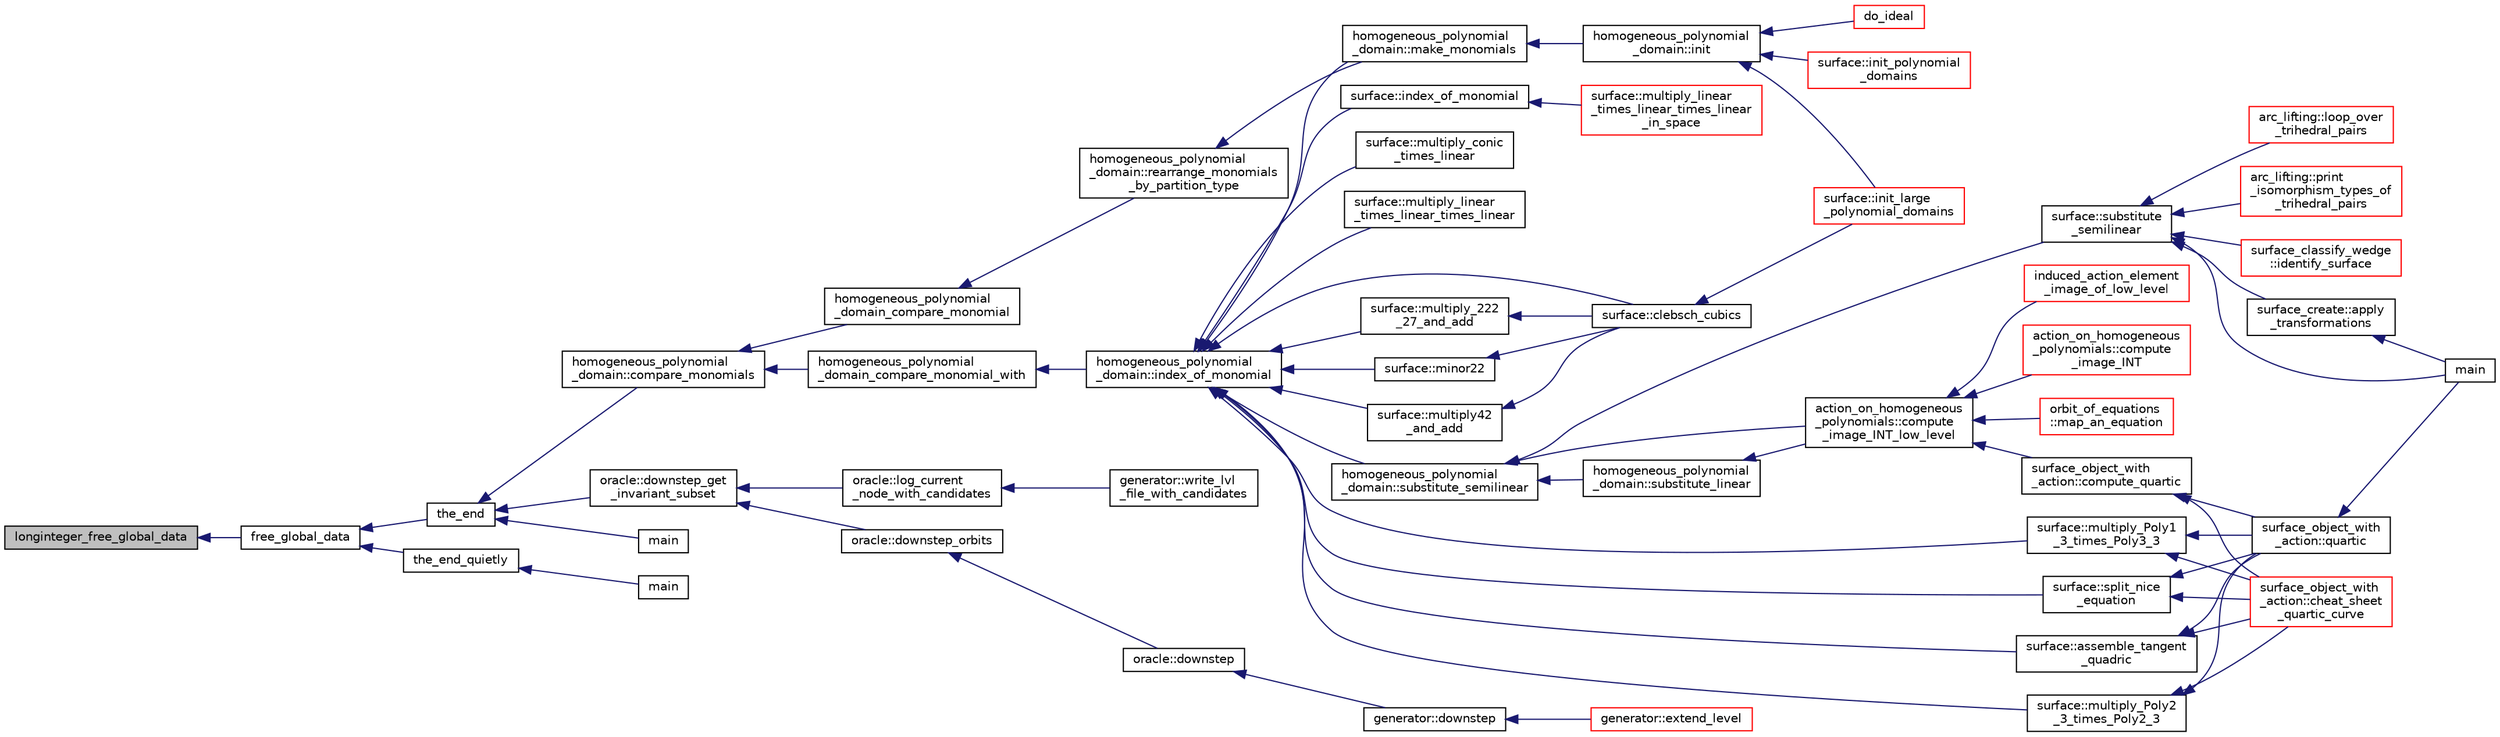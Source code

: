 digraph "longinteger_free_global_data"
{
  edge [fontname="Helvetica",fontsize="10",labelfontname="Helvetica",labelfontsize="10"];
  node [fontname="Helvetica",fontsize="10",shape=record];
  rankdir="LR";
  Node20 [label="longinteger_free_global_data",height=0.2,width=0.4,color="black", fillcolor="grey75", style="filled", fontcolor="black"];
  Node20 -> Node21 [dir="back",color="midnightblue",fontsize="10",style="solid",fontname="Helvetica"];
  Node21 [label="free_global_data",height=0.2,width=0.4,color="black", fillcolor="white", style="filled",URL="$d3/dfb/discreta__global_8_c.html#a6bd9eb050090f8cf1e92db88a459cc28"];
  Node21 -> Node22 [dir="back",color="midnightblue",fontsize="10",style="solid",fontname="Helvetica"];
  Node22 [label="the_end",height=0.2,width=0.4,color="black", fillcolor="white", style="filled",URL="$d3/dfb/discreta__global_8_c.html#a3ebbd3ccb665a9f78deaa7408577b60c"];
  Node22 -> Node23 [dir="back",color="midnightblue",fontsize="10",style="solid",fontname="Helvetica"];
  Node23 [label="main",height=0.2,width=0.4,color="black", fillcolor="white", style="filled",URL="$d2/d11/codes_8h.html#a217dbf8b442f20279ea00b898af96f52"];
  Node22 -> Node24 [dir="back",color="midnightblue",fontsize="10",style="solid",fontname="Helvetica"];
  Node24 [label="homogeneous_polynomial\l_domain::compare_monomials",height=0.2,width=0.4,color="black", fillcolor="white", style="filled",URL="$d2/da7/classhomogeneous__polynomial__domain.html#a05c5959cb62502954c9cf93a85b8c019"];
  Node24 -> Node25 [dir="back",color="midnightblue",fontsize="10",style="solid",fontname="Helvetica"];
  Node25 [label="homogeneous_polynomial\l_domain_compare_monomial_with",height=0.2,width=0.4,color="black", fillcolor="white", style="filled",URL="$dd/db5/homogeneous__polynomial__domain_8_c.html#a0a0f8d40815145e0aceceabebad8d63d"];
  Node25 -> Node26 [dir="back",color="midnightblue",fontsize="10",style="solid",fontname="Helvetica"];
  Node26 [label="homogeneous_polynomial\l_domain::index_of_monomial",height=0.2,width=0.4,color="black", fillcolor="white", style="filled",URL="$d2/da7/classhomogeneous__polynomial__domain.html#a3fad3fb2b940014fcfece1cebfbfa3ae"];
  Node26 -> Node27 [dir="back",color="midnightblue",fontsize="10",style="solid",fontname="Helvetica"];
  Node27 [label="homogeneous_polynomial\l_domain::make_monomials",height=0.2,width=0.4,color="black", fillcolor="white", style="filled",URL="$d2/da7/classhomogeneous__polynomial__domain.html#a467ad10c570859dbcf637a43993ceb57"];
  Node27 -> Node28 [dir="back",color="midnightblue",fontsize="10",style="solid",fontname="Helvetica"];
  Node28 [label="homogeneous_polynomial\l_domain::init",height=0.2,width=0.4,color="black", fillcolor="white", style="filled",URL="$d2/da7/classhomogeneous__polynomial__domain.html#ad7d4e08b895afb895147322732228d3a"];
  Node28 -> Node29 [dir="back",color="midnightblue",fontsize="10",style="solid",fontname="Helvetica"];
  Node29 [label="do_ideal",height=0.2,width=0.4,color="red", fillcolor="white", style="filled",URL="$d4/d67/geometry_8h.html#a719f98ff45a1f8cbe0ff10a1954f0893"];
  Node28 -> Node31 [dir="back",color="midnightblue",fontsize="10",style="solid",fontname="Helvetica"];
  Node31 [label="surface::init_polynomial\l_domains",height=0.2,width=0.4,color="red", fillcolor="white", style="filled",URL="$d5/d88/classsurface.html#a1f13f4c6bdc98d14920a2644a52f8bb6"];
  Node28 -> Node38 [dir="back",color="midnightblue",fontsize="10",style="solid",fontname="Helvetica"];
  Node38 [label="surface::init_large\l_polynomial_domains",height=0.2,width=0.4,color="red", fillcolor="white", style="filled",URL="$d5/d88/classsurface.html#a4bed81f2918efe941518ab28d9a695d2"];
  Node26 -> Node39 [dir="back",color="midnightblue",fontsize="10",style="solid",fontname="Helvetica"];
  Node39 [label="homogeneous_polynomial\l_domain::substitute_semilinear",height=0.2,width=0.4,color="black", fillcolor="white", style="filled",URL="$d2/da7/classhomogeneous__polynomial__domain.html#ae16fefaacc3385f9f385d1dd6df7ea4d"];
  Node39 -> Node40 [dir="back",color="midnightblue",fontsize="10",style="solid",fontname="Helvetica"];
  Node40 [label="homogeneous_polynomial\l_domain::substitute_linear",height=0.2,width=0.4,color="black", fillcolor="white", style="filled",URL="$d2/da7/classhomogeneous__polynomial__domain.html#a236cbf545622995b80f5eb10a9f86c31"];
  Node40 -> Node41 [dir="back",color="midnightblue",fontsize="10",style="solid",fontname="Helvetica"];
  Node41 [label="action_on_homogeneous\l_polynomials::compute\l_image_INT_low_level",height=0.2,width=0.4,color="black", fillcolor="white", style="filled",URL="$d5/dd4/classaction__on__homogeneous__polynomials.html#af4370de2c8dcb590c4b186457881f038"];
  Node41 -> Node42 [dir="back",color="midnightblue",fontsize="10",style="solid",fontname="Helvetica"];
  Node42 [label="induced_action_element\l_image_of_low_level",height=0.2,width=0.4,color="red", fillcolor="white", style="filled",URL="$d3/d27/interface_8_c.html#aa4bc5f68829829d9a41223c260c658c5"];
  Node41 -> Node247 [dir="back",color="midnightblue",fontsize="10",style="solid",fontname="Helvetica"];
  Node247 [label="action_on_homogeneous\l_polynomials::compute\l_image_INT",height=0.2,width=0.4,color="red", fillcolor="white", style="filled",URL="$d5/dd4/classaction__on__homogeneous__polynomials.html#a84c216eed330590e9ede771b560869ac"];
  Node41 -> Node249 [dir="back",color="midnightblue",fontsize="10",style="solid",fontname="Helvetica"];
  Node249 [label="surface_object_with\l_action::compute_quartic",height=0.2,width=0.4,color="black", fillcolor="white", style="filled",URL="$db/d28/classsurface__object__with__action.html#a81b56bce88b110aa6b38cfd4dce46122"];
  Node249 -> Node250 [dir="back",color="midnightblue",fontsize="10",style="solid",fontname="Helvetica"];
  Node250 [label="surface_object_with\l_action::quartic",height=0.2,width=0.4,color="black", fillcolor="white", style="filled",URL="$db/d28/classsurface__object__with__action.html#a0143b698eb050332a79ed95f7d274ada"];
  Node250 -> Node37 [dir="back",color="midnightblue",fontsize="10",style="solid",fontname="Helvetica"];
  Node37 [label="main",height=0.2,width=0.4,color="black", fillcolor="white", style="filled",URL="$d2/dfa/create__surface__main_8_c.html#a217dbf8b442f20279ea00b898af96f52"];
  Node249 -> Node251 [dir="back",color="midnightblue",fontsize="10",style="solid",fontname="Helvetica"];
  Node251 [label="surface_object_with\l_action::cheat_sheet\l_quartic_curve",height=0.2,width=0.4,color="red", fillcolor="white", style="filled",URL="$db/d28/classsurface__object__with__action.html#a7f42e37fc76dd9b6b113e35c2b886b36"];
  Node41 -> Node253 [dir="back",color="midnightblue",fontsize="10",style="solid",fontname="Helvetica"];
  Node253 [label="orbit_of_equations\l::map_an_equation",height=0.2,width=0.4,color="red", fillcolor="white", style="filled",URL="$dd/d23/classorbit__of__equations.html#a2e38752d8c03f4284edce9c6da70b956"];
  Node39 -> Node258 [dir="back",color="midnightblue",fontsize="10",style="solid",fontname="Helvetica"];
  Node258 [label="surface::substitute\l_semilinear",height=0.2,width=0.4,color="black", fillcolor="white", style="filled",URL="$d5/d88/classsurface.html#a7b34e4c561adbe664a4b0ba6711df457"];
  Node258 -> Node37 [dir="back",color="midnightblue",fontsize="10",style="solid",fontname="Helvetica"];
  Node258 -> Node259 [dir="back",color="midnightblue",fontsize="10",style="solid",fontname="Helvetica"];
  Node259 [label="arc_lifting::loop_over\l_trihedral_pairs",height=0.2,width=0.4,color="red", fillcolor="white", style="filled",URL="$dc/db7/classarc__lifting.html#a30126f5ed4126d604c191aa4d1f7505a"];
  Node258 -> Node263 [dir="back",color="midnightblue",fontsize="10",style="solid",fontname="Helvetica"];
  Node263 [label="arc_lifting::print\l_isomorphism_types_of\l_trihedral_pairs",height=0.2,width=0.4,color="red", fillcolor="white", style="filled",URL="$dc/db7/classarc__lifting.html#ac2ea90f2acf97c870a7f46f7b125b8b7"];
  Node258 -> Node265 [dir="back",color="midnightblue",fontsize="10",style="solid",fontname="Helvetica"];
  Node265 [label="surface_classify_wedge\l::identify_surface",height=0.2,width=0.4,color="red", fillcolor="white", style="filled",URL="$d7/d5c/classsurface__classify__wedge.html#a0ee820a0324434792bd5362b4606de80"];
  Node258 -> Node267 [dir="back",color="midnightblue",fontsize="10",style="solid",fontname="Helvetica"];
  Node267 [label="surface_create::apply\l_transformations",height=0.2,width=0.4,color="black", fillcolor="white", style="filled",URL="$de/da4/classsurface__create.html#a880646331f352cb7112dbd4c56e5ac57"];
  Node267 -> Node37 [dir="back",color="midnightblue",fontsize="10",style="solid",fontname="Helvetica"];
  Node39 -> Node41 [dir="back",color="midnightblue",fontsize="10",style="solid",fontname="Helvetica"];
  Node26 -> Node268 [dir="back",color="midnightblue",fontsize="10",style="solid",fontname="Helvetica"];
  Node268 [label="surface::index_of_monomial",height=0.2,width=0.4,color="black", fillcolor="white", style="filled",URL="$d5/d88/classsurface.html#a121f8ba1f05712475aa758f7152f4ce5"];
  Node268 -> Node269 [dir="back",color="midnightblue",fontsize="10",style="solid",fontname="Helvetica"];
  Node269 [label="surface::multiply_linear\l_times_linear_times_linear\l_in_space",height=0.2,width=0.4,color="red", fillcolor="white", style="filled",URL="$d5/d88/classsurface.html#abcbac4f9bd652897db85be7bf17abf62"];
  Node26 -> Node278 [dir="back",color="midnightblue",fontsize="10",style="solid",fontname="Helvetica"];
  Node278 [label="surface::multiply_conic\l_times_linear",height=0.2,width=0.4,color="black", fillcolor="white", style="filled",URL="$d5/d88/classsurface.html#a916614262f53278058e7108aeaf145dc"];
  Node26 -> Node279 [dir="back",color="midnightblue",fontsize="10",style="solid",fontname="Helvetica"];
  Node279 [label="surface::multiply_linear\l_times_linear_times_linear",height=0.2,width=0.4,color="black", fillcolor="white", style="filled",URL="$d5/d88/classsurface.html#a452f6857968bb85f49f2f204680fb8e5"];
  Node26 -> Node280 [dir="back",color="midnightblue",fontsize="10",style="solid",fontname="Helvetica"];
  Node280 [label="surface::multiply_Poly2\l_3_times_Poly2_3",height=0.2,width=0.4,color="black", fillcolor="white", style="filled",URL="$d5/d88/classsurface.html#adb65ce8845726835c206e4476f5a80d3"];
  Node280 -> Node250 [dir="back",color="midnightblue",fontsize="10",style="solid",fontname="Helvetica"];
  Node280 -> Node251 [dir="back",color="midnightblue",fontsize="10",style="solid",fontname="Helvetica"];
  Node26 -> Node281 [dir="back",color="midnightblue",fontsize="10",style="solid",fontname="Helvetica"];
  Node281 [label="surface::multiply_Poly1\l_3_times_Poly3_3",height=0.2,width=0.4,color="black", fillcolor="white", style="filled",URL="$d5/d88/classsurface.html#a917115f60a2e692c83431909e504dfd9"];
  Node281 -> Node250 [dir="back",color="midnightblue",fontsize="10",style="solid",fontname="Helvetica"];
  Node281 -> Node251 [dir="back",color="midnightblue",fontsize="10",style="solid",fontname="Helvetica"];
  Node26 -> Node282 [dir="back",color="midnightblue",fontsize="10",style="solid",fontname="Helvetica"];
  Node282 [label="surface::clebsch_cubics",height=0.2,width=0.4,color="black", fillcolor="white", style="filled",URL="$d5/d88/classsurface.html#aac49a34b771fffc48f3650861c3684ab"];
  Node282 -> Node38 [dir="back",color="midnightblue",fontsize="10",style="solid",fontname="Helvetica"];
  Node26 -> Node283 [dir="back",color="midnightblue",fontsize="10",style="solid",fontname="Helvetica"];
  Node283 [label="surface::multiply_222\l_27_and_add",height=0.2,width=0.4,color="black", fillcolor="white", style="filled",URL="$d5/d88/classsurface.html#ae55d550aa63616f48c1b6348ae0fdfab"];
  Node283 -> Node282 [dir="back",color="midnightblue",fontsize="10",style="solid",fontname="Helvetica"];
  Node26 -> Node284 [dir="back",color="midnightblue",fontsize="10",style="solid",fontname="Helvetica"];
  Node284 [label="surface::minor22",height=0.2,width=0.4,color="black", fillcolor="white", style="filled",URL="$d5/d88/classsurface.html#a92bcacad9efa59d8a6afc68d5b3312f9"];
  Node284 -> Node282 [dir="back",color="midnightblue",fontsize="10",style="solid",fontname="Helvetica"];
  Node26 -> Node285 [dir="back",color="midnightblue",fontsize="10",style="solid",fontname="Helvetica"];
  Node285 [label="surface::multiply42\l_and_add",height=0.2,width=0.4,color="black", fillcolor="white", style="filled",URL="$d5/d88/classsurface.html#a3556917614250f9150bdf69f525a18d2"];
  Node285 -> Node282 [dir="back",color="midnightblue",fontsize="10",style="solid",fontname="Helvetica"];
  Node26 -> Node286 [dir="back",color="midnightblue",fontsize="10",style="solid",fontname="Helvetica"];
  Node286 [label="surface::split_nice\l_equation",height=0.2,width=0.4,color="black", fillcolor="white", style="filled",URL="$d5/d88/classsurface.html#a5d670fff3513ca4261aeb0fe95b6771c"];
  Node286 -> Node250 [dir="back",color="midnightblue",fontsize="10",style="solid",fontname="Helvetica"];
  Node286 -> Node251 [dir="back",color="midnightblue",fontsize="10",style="solid",fontname="Helvetica"];
  Node26 -> Node287 [dir="back",color="midnightblue",fontsize="10",style="solid",fontname="Helvetica"];
  Node287 [label="surface::assemble_tangent\l_quadric",height=0.2,width=0.4,color="black", fillcolor="white", style="filled",URL="$d5/d88/classsurface.html#ae14b94847bf8bd92bc6af58b31884cdc"];
  Node287 -> Node250 [dir="back",color="midnightblue",fontsize="10",style="solid",fontname="Helvetica"];
  Node287 -> Node251 [dir="back",color="midnightblue",fontsize="10",style="solid",fontname="Helvetica"];
  Node24 -> Node288 [dir="back",color="midnightblue",fontsize="10",style="solid",fontname="Helvetica"];
  Node288 [label="homogeneous_polynomial\l_domain_compare_monomial",height=0.2,width=0.4,color="black", fillcolor="white", style="filled",URL="$dd/db5/homogeneous__polynomial__domain_8_c.html#aeeedb1f60479ef2d28468b061b654113"];
  Node288 -> Node289 [dir="back",color="midnightblue",fontsize="10",style="solid",fontname="Helvetica"];
  Node289 [label="homogeneous_polynomial\l_domain::rearrange_monomials\l_by_partition_type",height=0.2,width=0.4,color="black", fillcolor="white", style="filled",URL="$d2/da7/classhomogeneous__polynomial__domain.html#af774250d5c1bd555c0ea55f2aaafad10"];
  Node289 -> Node27 [dir="back",color="midnightblue",fontsize="10",style="solid",fontname="Helvetica"];
  Node22 -> Node290 [dir="back",color="midnightblue",fontsize="10",style="solid",fontname="Helvetica"];
  Node290 [label="oracle::downstep_get\l_invariant_subset",height=0.2,width=0.4,color="black", fillcolor="white", style="filled",URL="$d7/da7/classoracle.html#ae2540e94ee617a407069f976739cfd71"];
  Node290 -> Node291 [dir="back",color="midnightblue",fontsize="10",style="solid",fontname="Helvetica"];
  Node291 [label="oracle::log_current\l_node_with_candidates",height=0.2,width=0.4,color="black", fillcolor="white", style="filled",URL="$d7/da7/classoracle.html#af54e0dc5a80b11489a5335006f33ca63"];
  Node291 -> Node292 [dir="back",color="midnightblue",fontsize="10",style="solid",fontname="Helvetica"];
  Node292 [label="generator::write_lvl\l_file_with_candidates",height=0.2,width=0.4,color="black", fillcolor="white", style="filled",URL="$d7/d73/classgenerator.html#af3de7a4ba5e1075faa23d47d4c31ca55"];
  Node290 -> Node176 [dir="back",color="midnightblue",fontsize="10",style="solid",fontname="Helvetica"];
  Node176 [label="oracle::downstep_orbits",height=0.2,width=0.4,color="black", fillcolor="white", style="filled",URL="$d7/da7/classoracle.html#a65ea623f3a7b2e3dba4e29638207bc53"];
  Node176 -> Node177 [dir="back",color="midnightblue",fontsize="10",style="solid",fontname="Helvetica"];
  Node177 [label="oracle::downstep",height=0.2,width=0.4,color="black", fillcolor="white", style="filled",URL="$d7/da7/classoracle.html#a4fbc6710b45e5af5c2fb5bc3aa6d3bb1"];
  Node177 -> Node124 [dir="back",color="midnightblue",fontsize="10",style="solid",fontname="Helvetica"];
  Node124 [label="generator::downstep",height=0.2,width=0.4,color="black", fillcolor="white", style="filled",URL="$d7/d73/classgenerator.html#ad90bc284af0b5f5beae960a0bd7a5b43"];
  Node124 -> Node62 [dir="back",color="midnightblue",fontsize="10",style="solid",fontname="Helvetica"];
  Node62 [label="generator::extend_level",height=0.2,width=0.4,color="red", fillcolor="white", style="filled",URL="$d7/d73/classgenerator.html#a91b84d80ccec0cd2136bc221c30e0f8e"];
  Node21 -> Node293 [dir="back",color="midnightblue",fontsize="10",style="solid",fontname="Helvetica"];
  Node293 [label="the_end_quietly",height=0.2,width=0.4,color="black", fillcolor="white", style="filled",URL="$d3/dfb/discreta__global_8_c.html#a4a9acf1e6b9ac9542ac082d98225981a"];
  Node293 -> Node294 [dir="back",color="midnightblue",fontsize="10",style="solid",fontname="Helvetica"];
  Node294 [label="main",height=0.2,width=0.4,color="black", fillcolor="white", style="filled",URL="$de/d10/hamming_8_c.html#a3c04138a5bfe5d72780bb7e82a18e627"];
}
